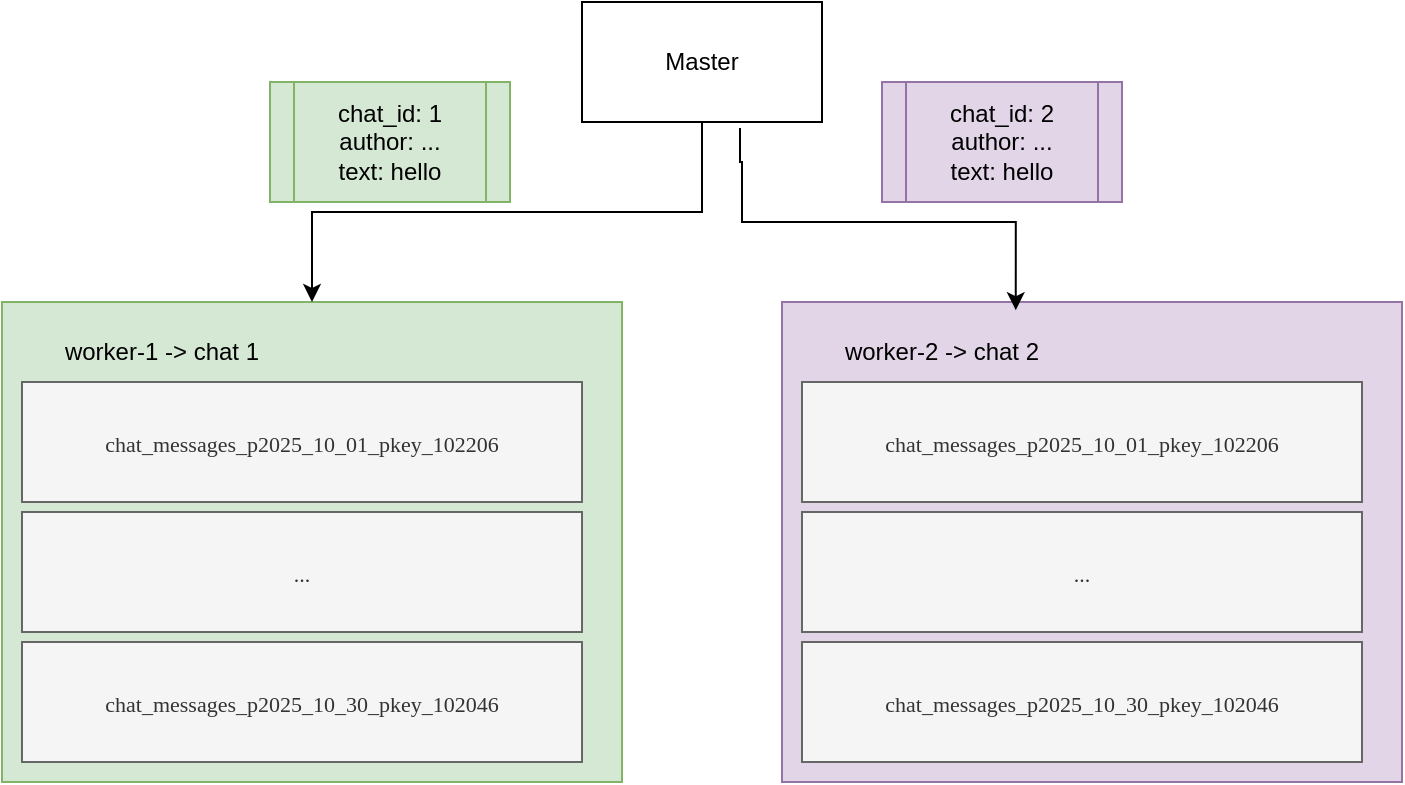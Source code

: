 <mxfile version="28.2.5">
  <diagram name="Страница — 1" id="CeiyABLC5YsDne_hMfqf">
    <mxGraphModel dx="946" dy="1704" grid="1" gridSize="10" guides="1" tooltips="1" connect="1" arrows="1" fold="1" page="1" pageScale="1" pageWidth="827" pageHeight="1169" math="0" shadow="0">
      <root>
        <mxCell id="0" />
        <mxCell id="1" parent="0" />
        <mxCell id="fnnZ45gkIRCJ9yRkneEd-1" value="" style="rounded=0;whiteSpace=wrap;html=1;fillColor=#d5e8d4;strokeColor=#82b366;" vertex="1" parent="1">
          <mxGeometry x="160" y="140" width="310" height="240" as="geometry" />
        </mxCell>
        <mxCell id="fnnZ45gkIRCJ9yRkneEd-2" value="worker-1 -&amp;gt; chat 1" style="text;html=1;align=center;verticalAlign=middle;whiteSpace=wrap;rounded=0;" vertex="1" parent="1">
          <mxGeometry x="170" y="150" width="140" height="30" as="geometry" />
        </mxCell>
        <mxCell id="fnnZ45gkIRCJ9yRkneEd-5" value="&lt;p style=&quot;margin: 0px; font-variant-numeric: normal; font-variant-east-asian: normal; font-variant-alternates: normal; font-size-adjust: none; font-kerning: auto; font-optical-sizing: auto; font-feature-settings: normal; font-variation-settings: normal; font-variant-position: normal; font-variant-emoji: normal; font-stretch: normal; font-size: 11px; line-height: normal; font-family: Menlo; text-align: start;&quot; class=&quot;p1&quot;&gt;&lt;span style=&quot;font-variant-ligatures: no-common-ligatures;&quot; class=&quot;s1&quot;&gt;chat_messages_p2025_10_01_pkey_102206&lt;/span&gt;&lt;/p&gt;" style="rounded=0;whiteSpace=wrap;html=1;fillColor=#f5f5f5;fontColor=#333333;strokeColor=#666666;" vertex="1" parent="1">
          <mxGeometry x="170" y="180" width="280" height="60" as="geometry" />
        </mxCell>
        <mxCell id="fnnZ45gkIRCJ9yRkneEd-6" value="&lt;p style=&quot;margin: 0px; font-variant-numeric: normal; font-variant-east-asian: normal; font-variant-alternates: normal; font-size-adjust: none; font-kerning: auto; font-optical-sizing: auto; font-feature-settings: normal; font-variation-settings: normal; font-variant-position: normal; font-variant-emoji: normal; font-stretch: normal; font-size: 11px; line-height: normal; font-family: Menlo; text-align: start;&quot; class=&quot;p1&quot;&gt;&lt;span style=&quot;font-variant-ligatures: no-common-ligatures;&quot; class=&quot;s1&quot;&gt;chat_messages_p2025_10_30_pkey_102046&lt;/span&gt;&lt;/p&gt;" style="rounded=0;whiteSpace=wrap;html=1;fillColor=#f5f5f5;fontColor=#333333;strokeColor=#666666;" vertex="1" parent="1">
          <mxGeometry x="170" y="310" width="280" height="60" as="geometry" />
        </mxCell>
        <mxCell id="fnnZ45gkIRCJ9yRkneEd-8" value="&lt;p style=&quot;margin: 0px; font-variant-numeric: normal; font-variant-east-asian: normal; font-variant-alternates: normal; font-size-adjust: none; font-kerning: auto; font-optical-sizing: auto; font-feature-settings: normal; font-variation-settings: normal; font-variant-position: normal; font-variant-emoji: normal; font-stretch: normal; font-size: 11px; line-height: normal; font-family: Menlo; text-align: start;&quot; class=&quot;p1&quot;&gt;&lt;span style=&quot;font-variant-ligatures: no-common-ligatures;&quot; class=&quot;s1&quot;&gt;...&lt;/span&gt;&lt;/p&gt;" style="rounded=0;whiteSpace=wrap;html=1;fillColor=#f5f5f5;fontColor=#333333;strokeColor=#666666;" vertex="1" parent="1">
          <mxGeometry x="170" y="245" width="280" height="60" as="geometry" />
        </mxCell>
        <mxCell id="fnnZ45gkIRCJ9yRkneEd-9" value="" style="rounded=0;whiteSpace=wrap;html=1;fillColor=#e1d5e7;strokeColor=#9673a6;" vertex="1" parent="1">
          <mxGeometry x="550" y="140" width="310" height="240" as="geometry" />
        </mxCell>
        <mxCell id="fnnZ45gkIRCJ9yRkneEd-10" value="worker-2 -&amp;gt; chat 2" style="text;html=1;align=center;verticalAlign=middle;whiteSpace=wrap;rounded=0;" vertex="1" parent="1">
          <mxGeometry x="560" y="150" width="140" height="30" as="geometry" />
        </mxCell>
        <mxCell id="fnnZ45gkIRCJ9yRkneEd-11" value="&lt;p style=&quot;margin: 0px; font-variant-numeric: normal; font-variant-east-asian: normal; font-variant-alternates: normal; font-size-adjust: none; font-kerning: auto; font-optical-sizing: auto; font-feature-settings: normal; font-variation-settings: normal; font-variant-position: normal; font-variant-emoji: normal; font-stretch: normal; font-size: 11px; line-height: normal; font-family: Menlo; text-align: start;&quot; class=&quot;p1&quot;&gt;&lt;span style=&quot;font-variant-ligatures: no-common-ligatures;&quot; class=&quot;s1&quot;&gt;chat_messages_p2025_10_01_pkey_102206&lt;/span&gt;&lt;/p&gt;" style="rounded=0;whiteSpace=wrap;html=1;fillColor=#f5f5f5;fontColor=#333333;strokeColor=#666666;" vertex="1" parent="1">
          <mxGeometry x="560" y="180" width="280" height="60" as="geometry" />
        </mxCell>
        <mxCell id="fnnZ45gkIRCJ9yRkneEd-12" value="&lt;p style=&quot;margin: 0px; font-variant-numeric: normal; font-variant-east-asian: normal; font-variant-alternates: normal; font-size-adjust: none; font-kerning: auto; font-optical-sizing: auto; font-feature-settings: normal; font-variation-settings: normal; font-variant-position: normal; font-variant-emoji: normal; font-stretch: normal; font-size: 11px; line-height: normal; font-family: Menlo; text-align: start;&quot; class=&quot;p1&quot;&gt;&lt;span style=&quot;font-variant-ligatures: no-common-ligatures;&quot; class=&quot;s1&quot;&gt;chat_messages_p2025_10_30_pkey_102046&lt;/span&gt;&lt;/p&gt;" style="rounded=0;whiteSpace=wrap;html=1;fillColor=#f5f5f5;fontColor=#333333;strokeColor=#666666;" vertex="1" parent="1">
          <mxGeometry x="560" y="310" width="280" height="60" as="geometry" />
        </mxCell>
        <mxCell id="fnnZ45gkIRCJ9yRkneEd-13" value="&lt;p style=&quot;margin: 0px; font-variant-numeric: normal; font-variant-east-asian: normal; font-variant-alternates: normal; font-size-adjust: none; font-kerning: auto; font-optical-sizing: auto; font-feature-settings: normal; font-variation-settings: normal; font-variant-position: normal; font-variant-emoji: normal; font-stretch: normal; font-size: 11px; line-height: normal; font-family: Menlo; text-align: start;&quot; class=&quot;p1&quot;&gt;&lt;span style=&quot;font-variant-ligatures: no-common-ligatures;&quot; class=&quot;s1&quot;&gt;...&lt;/span&gt;&lt;/p&gt;" style="rounded=0;whiteSpace=wrap;html=1;fillColor=#f5f5f5;fontColor=#333333;strokeColor=#666666;" vertex="1" parent="1">
          <mxGeometry x="560" y="245" width="280" height="60" as="geometry" />
        </mxCell>
        <mxCell id="fnnZ45gkIRCJ9yRkneEd-15" style="edgeStyle=orthogonalEdgeStyle;rounded=0;orthogonalLoop=1;jettySize=auto;html=1;" edge="1" parent="1" source="fnnZ45gkIRCJ9yRkneEd-14" target="fnnZ45gkIRCJ9yRkneEd-1">
          <mxGeometry relative="1" as="geometry" />
        </mxCell>
        <mxCell id="fnnZ45gkIRCJ9yRkneEd-14" value="Master" style="rounded=0;whiteSpace=wrap;html=1;" vertex="1" parent="1">
          <mxGeometry x="450" y="-10" width="120" height="60" as="geometry" />
        </mxCell>
        <mxCell id="fnnZ45gkIRCJ9yRkneEd-16" style="edgeStyle=orthogonalEdgeStyle;rounded=0;orthogonalLoop=1;jettySize=auto;html=1;entryX=0.377;entryY=0.017;entryDx=0;entryDy=0;entryPerimeter=0;" edge="1" parent="1" target="fnnZ45gkIRCJ9yRkneEd-9">
          <mxGeometry relative="1" as="geometry">
            <mxPoint x="529" y="53" as="sourcePoint" />
            <Array as="points">
              <mxPoint x="529" y="70" />
              <mxPoint x="530" y="70" />
              <mxPoint x="530" y="100" />
              <mxPoint x="667" y="100" />
            </Array>
          </mxGeometry>
        </mxCell>
        <mxCell id="fnnZ45gkIRCJ9yRkneEd-17" value="chat_id: 1&lt;div&gt;author: ...&lt;/div&gt;&lt;div&gt;text: hello&lt;/div&gt;" style="shape=process;whiteSpace=wrap;html=1;backgroundOutline=1;fillColor=#d5e8d4;strokeColor=#82b366;" vertex="1" parent="1">
          <mxGeometry x="294" y="30" width="120" height="60" as="geometry" />
        </mxCell>
        <mxCell id="fnnZ45gkIRCJ9yRkneEd-19" value="chat_id: 2&lt;div&gt;author: ...&lt;/div&gt;&lt;div&gt;text: hello&lt;/div&gt;" style="shape=process;whiteSpace=wrap;html=1;backgroundOutline=1;fillColor=#e1d5e7;strokeColor=#9673a6;" vertex="1" parent="1">
          <mxGeometry x="600" y="30" width="120" height="60" as="geometry" />
        </mxCell>
      </root>
    </mxGraphModel>
  </diagram>
</mxfile>
